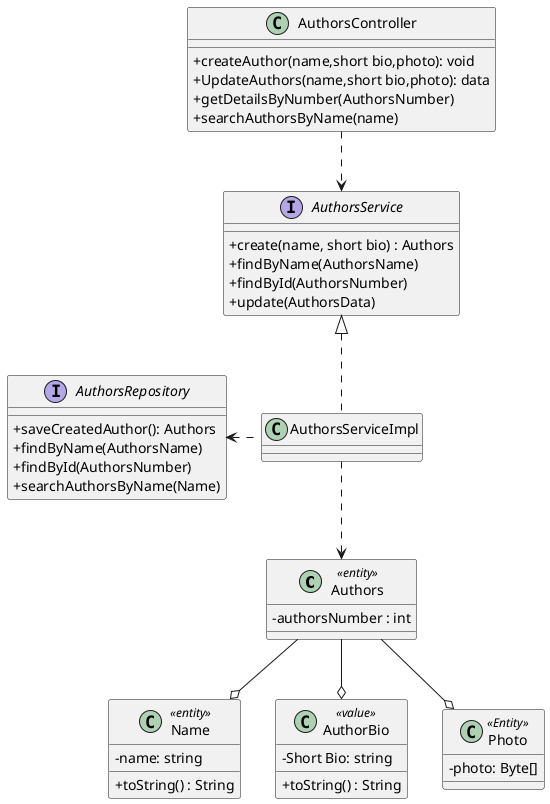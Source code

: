 @startuml
'https://plantuml.com/class-diagram

skinparam classAttributeIconSize 0
class Authors <<entity>>{
    - authorsNumber : int
}
class Name <<entity>>{
    - name: string
    + toString() : String
}

class AuthorBio <<value>>{
    - Short Bio: string
    + toString() : String
}

class Photo <<Entity>>{
    - photo: Byte[]
}

class AuthorsController {
    +createAuthor(name,short bio,photo): void
    +UpdateAuthors(name,short bio,photo): data
    + getDetailsByNumber(AuthorsNumber)
    + searchAuthorsByName(name)
}

class AuthorsServiceImpl implements AuthorsService{
}

interface AuthorsService {
    + create(name, short bio) : Authors
    + findByName(AuthorsName)
    + findById(AuthorsNumber)
    + update(AuthorsData)
}

interface AuthorsRepository {
    +saveCreatedAuthor(): Authors
    + findByName(AuthorsName)
    + findById(AuthorsNumber)
    + searchAuthorsByName(Name)

}

AuthorsServiceImpl ..> Authors
AuthorsController ..> AuthorsService
AuthorsServiceImpl .left.> AuthorsRepository

Authors --o Name
Authors --o Photo
Authors --o AuthorBio
@enduml

